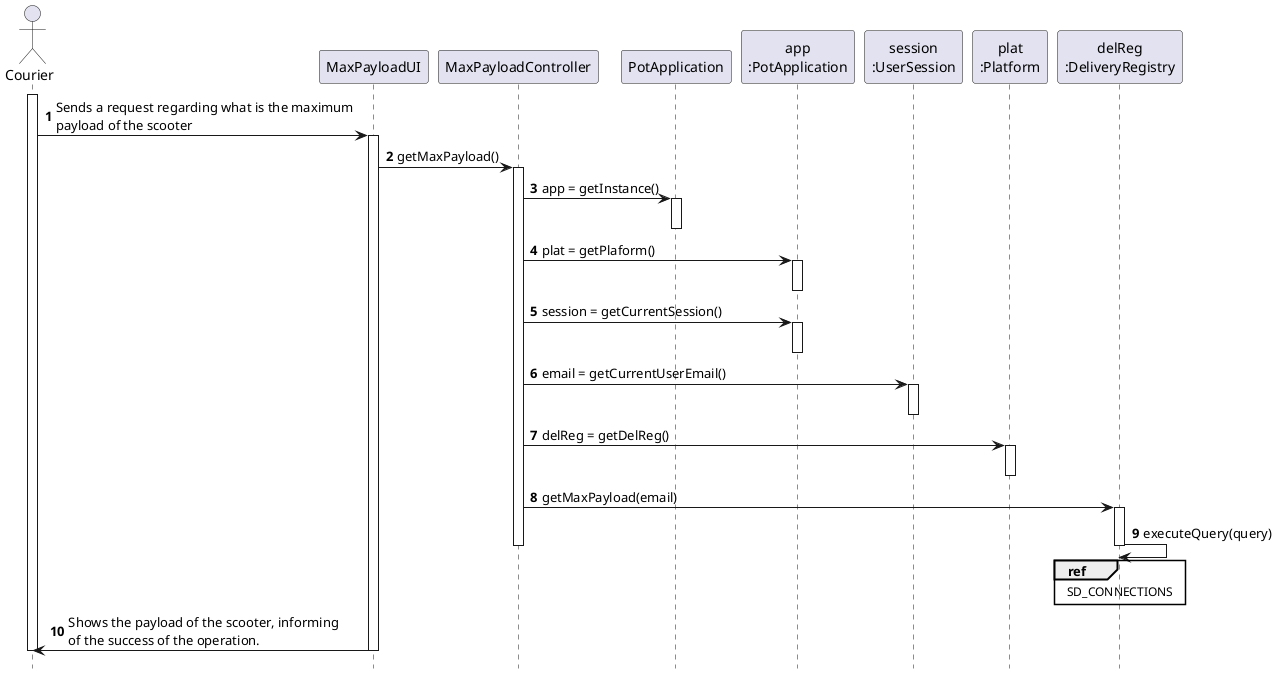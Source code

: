 @startuml
autonumber
hide footbox
actor "Courier" as COUR

participant "MaxPayloadUI" as UI
participant "MaxPayloadController" as CTRL
participant "PotApplication" as _APP
participant "app\n:PotApplication" as APP
participant "session\n:UserSession" as SESSION
participant "plat\n:Platform" as PLAT
participant "delReg\n:DeliveryRegistry" as DELREG

activate COUR

COUR -> UI : Sends a request regarding what is the maximum \npayload of the scooter

activate UI
UI -> CTRL : getMaxPayload()
activate CTRL
CTRL -> _APP: app = getInstance()
activate _APP
deactivate _APP

CTRL -> APP: plat = getPlaform()
activate APP
deactivate APP

CTRL -> APP: session = getCurrentSession()
activate APP
deactivate APP

CTRL -> SESSION : email = getCurrentUserEmail()
activate SESSION
deactivate SESSION

CTRL -> PLAT : delReg = getDelReg()
activate PLAT
deactivate PLAT
CTRL -> DELREG : getMaxPayload(email)
activate DELREG
DELREG -> DELREG : executeQuery(query)
ref over DELREG : SD_CONNECTIONS
deactivate DELREG
deactivate CTRL
UI -> COUR : Shows the payload of the scooter, informing \nof the success of the operation.
deactivate UI
deactivate COUR


@enduml
